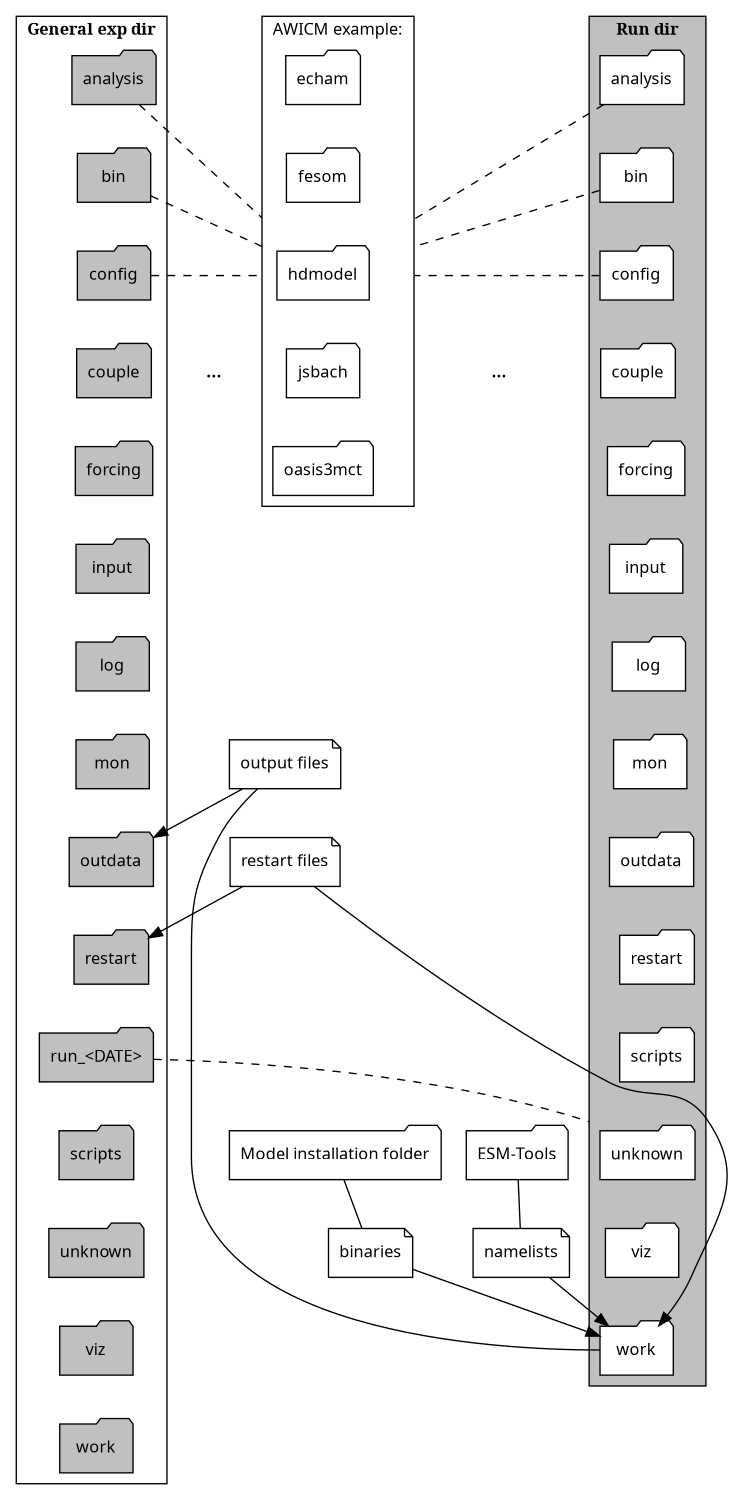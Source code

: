# WHAT A NIGHTMARE OF GRAPH!
digraph "dir_struct" {
    size="10.0";
    graph [fontname="Verdana", fontsize="12"];
    node [fontname="Verdana", fontsize="12"];
    edge [fontname="Sans", fontsize="12"];
    rankdir="TB";
    compound=true;

    # GENERAL FOLDER SUBGROUP
    subgraph cluster0
    {
        label="General exp dir";
        node [style=filled];
        fontname="bold";
        color=black;

        # SUBFOLDERS
        ane [label="analysis", shape="folder", fillcolor="gray", style=filled];
        bie [label="bin", shape="folder", fillcolor="gray", style=filled];
        cfe [label="config", shape="folder", fillcolor="gray", style=filled];
        cpe [label="couple", shape="folder", fillcolor="gray", style=filled];
        foe [label="forcing", shape="folder", fillcolor="gray", style=filled];
        ine [label="input", shape="folder", fillcolor="gray", style=filled];
        loe [label="log", shape="folder", fillcolor="gray", style=filled];
        moe [label="mon", shape="folder", fillcolor="gray", style=filled];
        oue [label="outdata", shape="folder", fillcolor="gray", style=filled];
        ree [label="restart", shape="folder", fillcolor="gray", style=filled];
        rue [label="run_<DATE>", shape="folder", fillcolor="gray", style=filled];
        sce [label="scripts", shape="folder", fillcolor="gray", style=filled];
        une [label="unknown", shape="folder", fillcolor="gray", style=filled];
        vie [label="viz", shape="folder", fillcolor="gray", style=filled];
        woe [label="work", shape="folder", fillcolor="gray", style=filled];

        # VERTICAL ALIGNMENT OF SUBFOLDERS
        ane -> bie -> cfe -> cpe -> foe -> ine -> loe -> moe -> oue -> ree -> rue -> sce -> une -> vie -> woe[style=invis];
    }

    # RUN FOLDER SUBGROUP
    subgraph cluster1
    {
        label="Run dir";
        node [style=filled];
        fontname="bold";
        style=filled;
        color=black;
        fillcolor=gray;

        # SUBFOLDERS
        anr [label="analysis", shape="folder", fillcolor="white", style=filled];
        bir [label="bin", shape="folder", fillcolor="white", style=filled];
        cfr [label="config", shape="folder", fillcolor="white", style=filled];
        cpr [label="couple", shape="folder", fillcolor="white", style=filled];
        for [label="forcing", shape="folder", fillcolor="white", style=filled];
        inr [label="input", shape="folder", fillcolor="white", style=filled];
        lor [label="log", shape="folder", fillcolor="white", style=filled];
        mor [label="mon", shape="folder", fillcolor="white", style=filled];
        our [label="outdata", shape="folder", fillcolor="white", style=filled];
        rer [label="restart", shape="folder", fillcolor="white", style=filled];
        scr [label="scripts", shape="folder", fillcolor="white", style=filled];
        unr [label="unknown", shape="folder", fillcolor="white", style=filled];
        vir [label="viz", shape="folder", fillcolor="white", style=filled];
        wor [label="work", shape="folder", fillcolor="white", style=filled];

        # VERTICAL ALIGNMENT OF SUBFOLDERS
        anr -> bir -> cfr -> cpr -> for -> inr -> lor -> mor -> our -> rer -> scr -> unr -> vir -> wor [style=invis];
    }

    # LINK RUN FOLDER WITH THE RUN FOLDER GROUP (DASHED LINE). lhead_cluster MAKES THE LINE TO STOP AT THE RUN FODLER CLUSTER
    rue -> unr [lhead=cluster1, dir=none, style=dashed, constrain=false];

    # EXTERNAL FILES
    "namelists" [shape="note"]
    "binaries" [shape="note"]

    # RUN FILES SUBGROUP
    subgraph cluster2
    {
         color=white;

         "restart files" [shape="note"]
         "output files" [shape="note"]

         # VERTICAL ALIGNMENT OF FILES
         "output files" -> "restart files" [style=invis]
    }

    # EXTERNAL SUBGROUP
    subgraph cluster3
    {
        color=white

        "ESM-Tools" [shape="folder"]
        "Model installation folder" [shape="folder"]
    }

    # EXTERNAL ARROWS
    "ESM-Tools" -> namelists [dir=none]
    namelists -> wor
    "Model installation folder" -> binaries [dir=none]
    binaries -> wor

    # RUN FILE ARROWS
    "restart files" -> wor
    "restart files" -> ree
    "output files" -> wor [dir=none]
    "output files" -> oue

    # MODEL SUBFOLDER SUBGROUP
    subgraph cluster4
    {
        label="AWICM example:"
        color=black

        "echam" [shape="folder"];
        "fesom" [shape="folder"];
        "hdmodel" [shape="folder"];
        "jsbach" [shape="folder"];
        "oasis3mct" [shape="folder"];

        # VERTICAL ALIGNMENT OF SUBFOLDERS
        echam -> fesom -> hdmodel -> jsbach -> oasis3mct -> "output files" [style=invis]
    }

    # DASHED LINES TO SUBFOLDERS
    ane -> hdmodel [lhead=cluster4, dir=none, style=dashed];
    anr -> hdmodel [lhead=cluster4, dir=none, style=dashed];
    bie -> hdmodel [lhead=cluster4, dir=none, style=dashed];
    bir -> hdmodel [lhead=cluster4, dir=none, style=dashed];
    cfe -> hdmodel [lhead=cluster4, dir=none, style=dashed, constraint=false];
    cfr -> hdmodel [lhead=cluster4, dir=none, style=dashed, constraint=false];

    # 3 DOTS TO ILLUSTRATE CONTINUATION OF DASHED LINES TO SUBFOLDERS
    dts1 [label="...", shape="none", fontname="bold", size=15];
    dts2 [label="...", shape="none", fontname="bold", size=15]

    # LINK 3 DOTS TO THE FOLDERS AND SUBFODERS SO THAT THEY ARE PLACED IN THE CORRECT POSITION OF THE GRAPH (BELLOW THE LAST DASHED LINES)
    cfe -> dts1 -> oasis3mct  [style=invis, constrain=false]
    cfr -> dts2 -> oasis3mct [style=invis, constrain=false]
}
